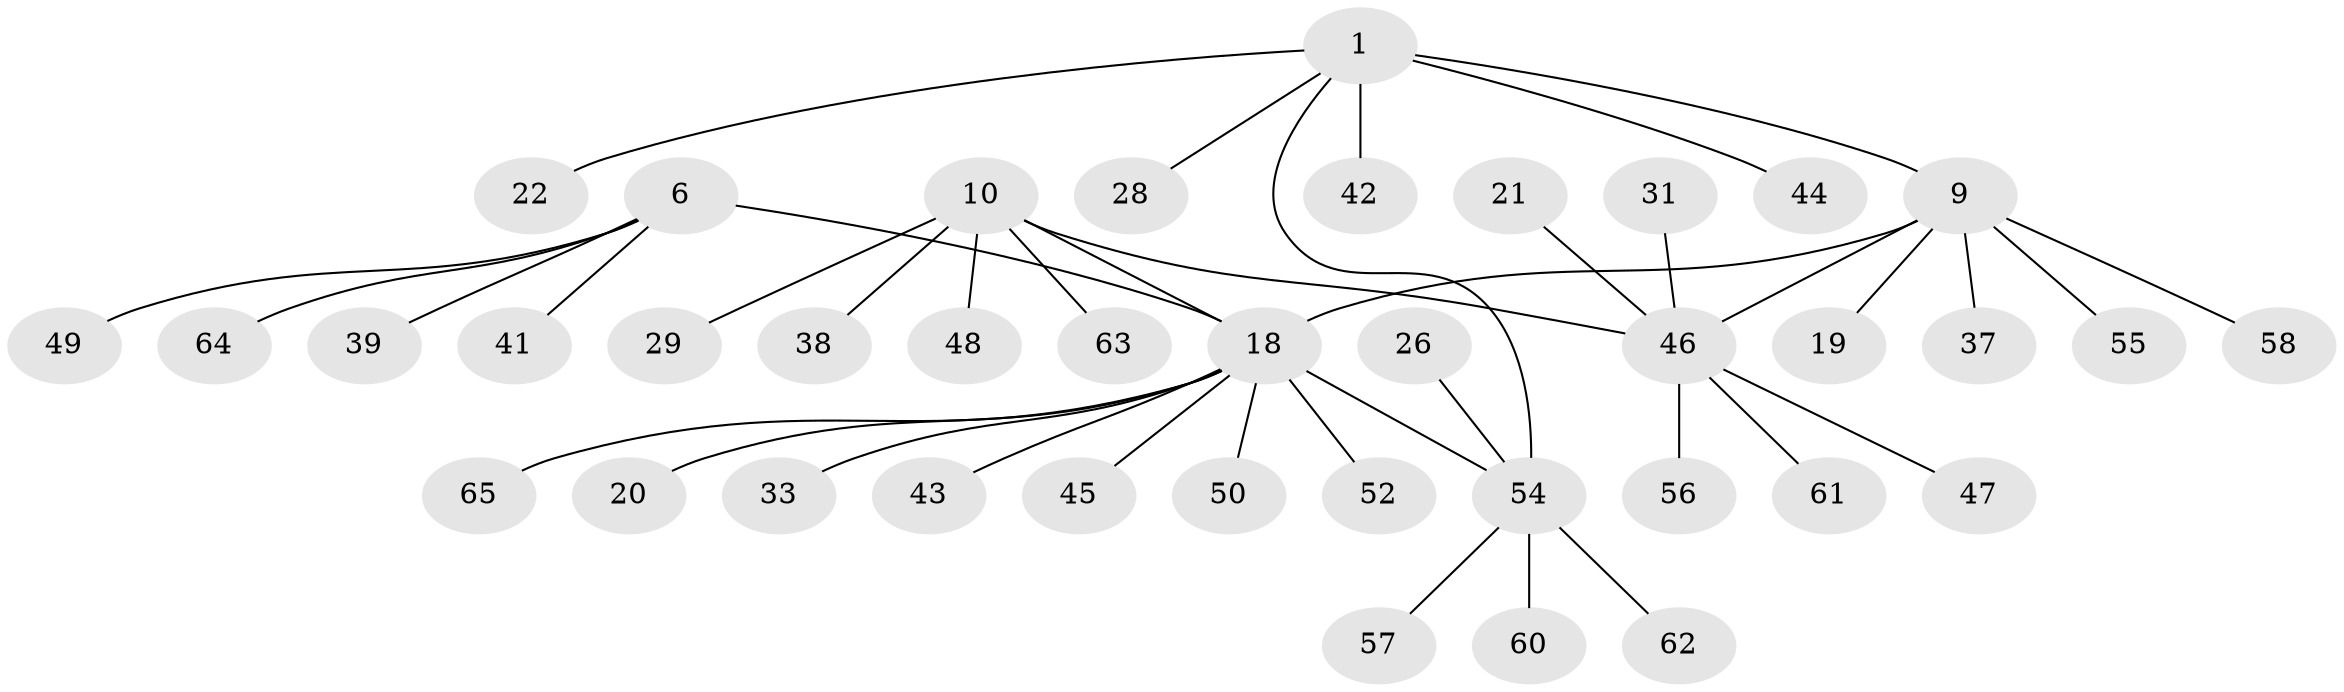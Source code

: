 // original degree distribution, {7: 0.06153846153846154, 5: 0.046153846153846156, 4: 0.07692307692307693, 9: 0.015384615384615385, 6: 0.015384615384615385, 2: 0.15384615384615385, 8: 0.015384615384615385, 3: 0.06153846153846154, 1: 0.5538461538461539}
// Generated by graph-tools (version 1.1) at 2025/57/03/04/25 21:57:59]
// undirected, 39 vertices, 40 edges
graph export_dot {
graph [start="1"]
  node [color=gray90,style=filled];
  1;
  6;
  9 [super="+8+3"];
  10;
  18 [super="+16+5+14"];
  19;
  20;
  21;
  22;
  26 [super="+23"];
  28;
  29;
  31;
  33;
  37;
  38;
  39;
  41 [super="+32"];
  42;
  43;
  44;
  45 [super="+34"];
  46 [super="+7"];
  47;
  48 [super="+36"];
  49;
  50 [super="+30"];
  52;
  54 [super="+15"];
  55;
  56;
  57;
  58 [super="+25"];
  60;
  61 [super="+24"];
  62 [super="+35"];
  63 [super="+53"];
  64 [super="+51+59"];
  65;
  1 -- 22;
  1 -- 28;
  1 -- 42;
  1 -- 44;
  1 -- 9 [weight=2];
  1 -- 54;
  6 -- 39;
  6 -- 49;
  6 -- 64;
  6 -- 18 [weight=3];
  6 -- 41;
  9 -- 18 [weight=5];
  9 -- 19 [weight=2];
  9 -- 55;
  9 -- 37;
  9 -- 58;
  9 -- 46 [weight=2];
  10 -- 29;
  10 -- 38;
  10 -- 48;
  10 -- 63;
  10 -- 18 [weight=2];
  10 -- 46;
  18 -- 33;
  18 -- 43;
  18 -- 20;
  18 -- 50;
  18 -- 65;
  18 -- 45;
  18 -- 52;
  18 -- 54 [weight=2];
  21 -- 46;
  26 -- 54;
  31 -- 46;
  46 -- 47;
  46 -- 56;
  46 -- 61;
  54 -- 57;
  54 -- 60;
  54 -- 62;
}
